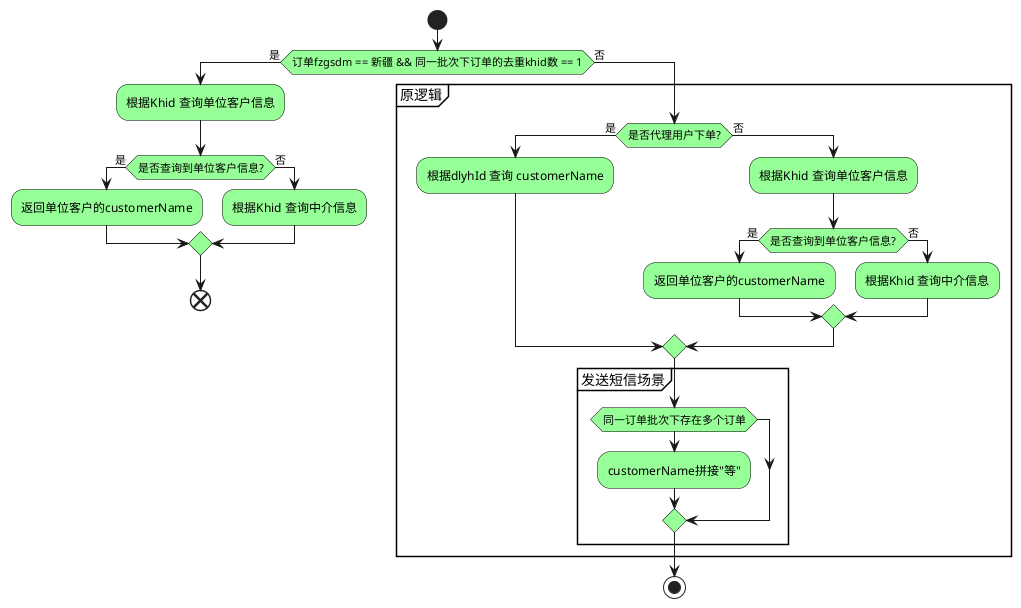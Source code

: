 @startuml
'https://plantuml.com/activity-diagram-beta

skinparam Activity {
	BorderColor Black
	BackgroundColor PHYSICAL
}

start
if(订单fzgsdm == 新疆 && 同一批次下订单的去重khid数 == 1) then(是)
:根据Khid 查询单位客户信息;
if(是否查询到单位客户信息?) then(是)
:返回单位客户的customerName;
else(否)
:根据Khid 查询中介信息;
endif
end;
else(否)
partition 原逻辑 {
if(是否代理用户下单?) then(是)
:根据dlyhId 查询 customerName;
else(否)
:根据Khid 查询单位客户信息;
if(是否查询到单位客户信息?) then(是)
:返回单位客户的customerName;
else(否)
:根据Khid 查询中介信息;
endif
endif
partition 发送短信场景 {
if(同一订单批次下存在多个订单)
:customerName拼接"等";
endif
}
}



stop

@enduml

